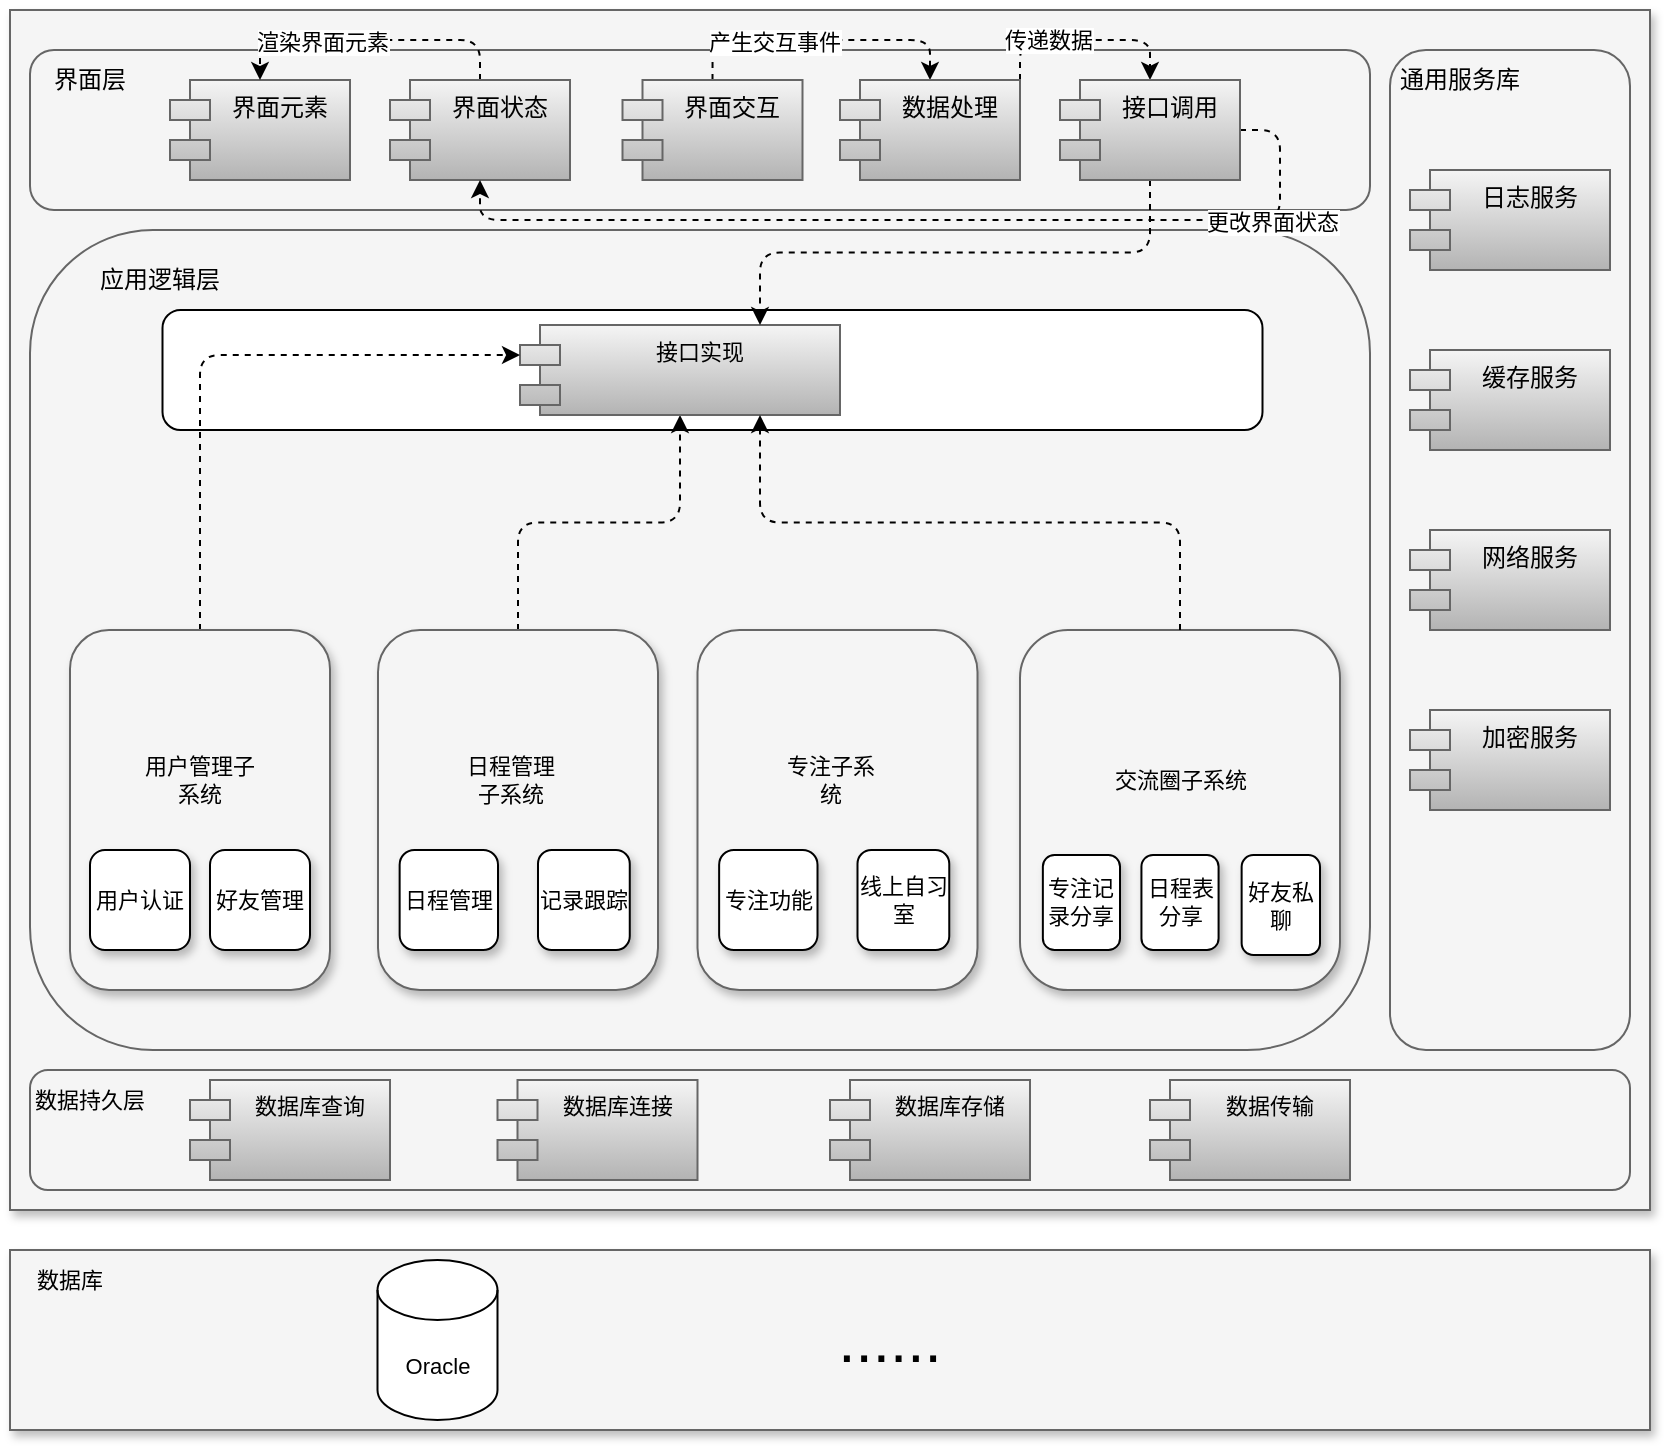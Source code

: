 <mxfile version="21.2.8" type="device">
  <diagram id="wFE0QG_FPsp0jaGvCLVb" name="Page-1">
    <mxGraphModel dx="1195" dy="736" grid="1" gridSize="10" guides="1" tooltips="1" connect="1" arrows="1" fold="1" page="1" pageScale="1" pageWidth="850" pageHeight="1100" math="0" shadow="0">
      <root>
        <mxCell id="0" />
        <mxCell id="1" parent="0" />
        <mxCell id="2scb_sNfYdC6oyezzkTs-1" value="" style="rounded=0;whiteSpace=wrap;html=1;glass=0;shadow=1;fillColor=#f5f5f5;fontColor=#333333;strokeColor=#666666;" parent="1" vertex="1">
          <mxGeometry x="20" y="30" width="820" height="600" as="geometry" />
        </mxCell>
        <mxCell id="2scb_sNfYdC6oyezzkTs-5" value="" style="rounded=1;whiteSpace=wrap;html=1;fillColor=#f5f5f5;fontColor=#333333;strokeColor=#666666;" parent="1" vertex="1">
          <mxGeometry x="30" y="50" width="670" height="80" as="geometry" />
        </mxCell>
        <mxCell id="2scb_sNfYdC6oyezzkTs-6" value="" style="rounded=1;whiteSpace=wrap;html=1;fillColor=#f5f5f5;fontColor=#333333;strokeColor=#666666;" parent="1" vertex="1">
          <mxGeometry x="710" y="50" width="120" height="500" as="geometry" />
        </mxCell>
        <mxCell id="2scb_sNfYdC6oyezzkTs-7" value="" style="rounded=0;whiteSpace=wrap;html=1;shadow=1;fillColor=#f5f5f5;fontColor=#333333;strokeColor=#666666;" parent="1" vertex="1">
          <mxGeometry x="20" y="650" width="820" height="90" as="geometry" />
        </mxCell>
        <mxCell id="2scb_sNfYdC6oyezzkTs-8" value="界面层" style="text;html=1;strokeColor=none;fillColor=none;align=center;verticalAlign=middle;whiteSpace=wrap;rounded=0;" parent="1" vertex="1">
          <mxGeometry x="30" y="50" width="60" height="30" as="geometry" />
        </mxCell>
        <mxCell id="2scb_sNfYdC6oyezzkTs-9" value="通用服务库" style="text;html=1;strokeColor=none;fillColor=none;align=center;verticalAlign=middle;whiteSpace=wrap;rounded=0;" parent="1" vertex="1">
          <mxGeometry x="710" y="50" width="70" height="30" as="geometry" />
        </mxCell>
        <mxCell id="2scb_sNfYdC6oyezzkTs-10" value="界面元素" style="shape=module;align=left;spacingLeft=20;align=center;verticalAlign=top;whiteSpace=wrap;html=1;shadow=0;fillColor=#f5f5f5;gradientColor=#b3b3b3;strokeColor=#666666;" parent="1" vertex="1">
          <mxGeometry x="100" y="65" width="90" height="50" as="geometry" />
        </mxCell>
        <mxCell id="2scb_sNfYdC6oyezzkTs-28" style="edgeStyle=orthogonalEdgeStyle;rounded=1;orthogonalLoop=1;jettySize=auto;html=1;exitX=0.5;exitY=0;exitDx=0;exitDy=0;entryX=0.5;entryY=0;entryDx=0;entryDy=0;dashed=1;" parent="1" source="2scb_sNfYdC6oyezzkTs-11" target="2scb_sNfYdC6oyezzkTs-10" edge="1">
          <mxGeometry relative="1" as="geometry" />
        </mxCell>
        <mxCell id="2scb_sNfYdC6oyezzkTs-29" value="渲染界面元素" style="edgeLabel;html=1;align=center;verticalAlign=middle;resizable=0;points=[];" parent="2scb_sNfYdC6oyezzkTs-28" vertex="1" connectable="0">
          <mxGeometry x="0.317" y="1" relative="1" as="geometry">
            <mxPoint as="offset" />
          </mxGeometry>
        </mxCell>
        <mxCell id="2scb_sNfYdC6oyezzkTs-11" value="界面状态" style="shape=module;align=left;spacingLeft=20;align=center;verticalAlign=top;whiteSpace=wrap;html=1;fillColor=#f5f5f5;gradientColor=#b3b3b3;strokeColor=#666666;" parent="1" vertex="1">
          <mxGeometry x="210" y="65" width="90" height="50" as="geometry" />
        </mxCell>
        <mxCell id="2scb_sNfYdC6oyezzkTs-30" style="edgeStyle=orthogonalEdgeStyle;rounded=1;orthogonalLoop=1;jettySize=auto;html=1;exitX=0.5;exitY=0;exitDx=0;exitDy=0;entryX=0.5;entryY=0;entryDx=0;entryDy=0;dashed=1;" parent="1" source="2scb_sNfYdC6oyezzkTs-13" target="2scb_sNfYdC6oyezzkTs-14" edge="1">
          <mxGeometry relative="1" as="geometry" />
        </mxCell>
        <mxCell id="2scb_sNfYdC6oyezzkTs-31" value="产生交互事件" style="edgeLabel;html=1;align=center;verticalAlign=middle;resizable=0;points=[];" parent="2scb_sNfYdC6oyezzkTs-30" vertex="1" connectable="0">
          <mxGeometry x="-0.327" y="-1" relative="1" as="geometry">
            <mxPoint as="offset" />
          </mxGeometry>
        </mxCell>
        <mxCell id="2scb_sNfYdC6oyezzkTs-13" value="界面交互" style="shape=module;align=left;spacingLeft=20;align=center;verticalAlign=top;whiteSpace=wrap;html=1;fillColor=#f5f5f5;gradientColor=#b3b3b3;strokeColor=#666666;" parent="1" vertex="1">
          <mxGeometry x="326.25" y="65" width="90" height="50" as="geometry" />
        </mxCell>
        <mxCell id="2scb_sNfYdC6oyezzkTs-33" style="edgeStyle=orthogonalEdgeStyle;orthogonalLoop=1;jettySize=auto;html=1;exitX=1;exitY=0;exitDx=0;exitDy=0;entryX=0.5;entryY=0;entryDx=0;entryDy=0;dashed=1;rounded=1;" parent="1" source="2scb_sNfYdC6oyezzkTs-14" target="0-wflDee1ZiXb8rtlz76-5" edge="1">
          <mxGeometry relative="1" as="geometry">
            <mxPoint x="490" y="65" as="targetPoint" />
          </mxGeometry>
        </mxCell>
        <mxCell id="2scb_sNfYdC6oyezzkTs-34" value="传递数据" style="edgeLabel;html=1;align=center;verticalAlign=middle;resizable=0;points=[];" parent="2scb_sNfYdC6oyezzkTs-33" vertex="1" connectable="0">
          <mxGeometry x="-0.36" relative="1" as="geometry">
            <mxPoint as="offset" />
          </mxGeometry>
        </mxCell>
        <mxCell id="2scb_sNfYdC6oyezzkTs-14" value="数据处理" style="shape=module;align=left;spacingLeft=20;align=center;verticalAlign=top;whiteSpace=wrap;html=1;fillColor=#f5f5f5;gradientColor=#b3b3b3;strokeColor=#666666;" parent="1" vertex="1">
          <mxGeometry x="435" y="65" width="90" height="50" as="geometry" />
        </mxCell>
        <mxCell id="2scb_sNfYdC6oyezzkTs-16" value="日志服务" style="shape=module;align=left;spacingLeft=20;align=center;verticalAlign=top;whiteSpace=wrap;html=1;fillColor=#f5f5f5;gradientColor=#b3b3b3;strokeColor=#666666;" parent="1" vertex="1">
          <mxGeometry x="720" y="110" width="100" height="50" as="geometry" />
        </mxCell>
        <mxCell id="2scb_sNfYdC6oyezzkTs-17" value="缓存服务" style="shape=module;align=left;spacingLeft=20;align=center;verticalAlign=top;whiteSpace=wrap;html=1;fillColor=#f5f5f5;gradientColor=#b3b3b3;strokeColor=#666666;" parent="1" vertex="1">
          <mxGeometry x="720" y="200" width="100" height="50" as="geometry" />
        </mxCell>
        <mxCell id="2scb_sNfYdC6oyezzkTs-18" value="网络服务" style="shape=module;align=left;spacingLeft=20;align=center;verticalAlign=top;whiteSpace=wrap;html=1;fillColor=#f5f5f5;gradientColor=#b3b3b3;strokeColor=#666666;" parent="1" vertex="1">
          <mxGeometry x="720" y="290" width="100" height="50" as="geometry" />
        </mxCell>
        <mxCell id="2scb_sNfYdC6oyezzkTs-19" value="加密服务" style="shape=module;align=left;spacingLeft=20;align=center;verticalAlign=top;whiteSpace=wrap;html=1;fillColor=#f5f5f5;gradientColor=#b3b3b3;strokeColor=#666666;" parent="1" vertex="1">
          <mxGeometry x="720" y="380" width="100" height="50" as="geometry" />
        </mxCell>
        <mxCell id="2scb_sNfYdC6oyezzkTs-20" value="" style="rounded=1;whiteSpace=wrap;html=1;fillColor=#f5f5f5;fontColor=#333333;strokeColor=#666666;gradientColor=none;" parent="1" vertex="1">
          <mxGeometry x="30" y="140" width="670" height="410" as="geometry" />
        </mxCell>
        <mxCell id="2scb_sNfYdC6oyezzkTs-21" value="应用逻辑层" style="text;html=1;strokeColor=none;fillColor=none;align=center;verticalAlign=middle;whiteSpace=wrap;rounded=0;" parent="1" vertex="1">
          <mxGeometry x="50" y="150" width="90" height="30" as="geometry" />
        </mxCell>
        <mxCell id="2scb_sNfYdC6oyezzkTs-49" value="" style="rounded=1;whiteSpace=wrap;html=1;fontFamily=Helvetica;fontSize=11;fontColor=default;" parent="1" vertex="1">
          <mxGeometry x="96.25" y="180" width="550" height="60" as="geometry" />
        </mxCell>
        <mxCell id="2scb_sNfYdC6oyezzkTs-85" style="edgeStyle=orthogonalEdgeStyle;shape=connector;rounded=1;orthogonalLoop=1;jettySize=auto;html=1;exitX=0.5;exitY=0;exitDx=0;exitDy=0;entryX=0.5;entryY=1;entryDx=0;entryDy=0;dashed=1;labelBackgroundColor=default;strokeColor=default;fontFamily=Helvetica;fontSize=11;fontColor=default;endArrow=classic;" parent="1" source="2scb_sNfYdC6oyezzkTs-51" target="2scb_sNfYdC6oyezzkTs-79" edge="1">
          <mxGeometry relative="1" as="geometry" />
        </mxCell>
        <mxCell id="2scb_sNfYdC6oyezzkTs-79" value="接口实现" style="shape=module;align=left;spacingLeft=20;align=center;verticalAlign=top;whiteSpace=wrap;html=1;fontFamily=Helvetica;fontSize=11;fillColor=#f5f5f5;gradientColor=#b3b3b3;strokeColor=#666666;" parent="1" vertex="1">
          <mxGeometry x="275" y="187.5" width="160" height="45" as="geometry" />
        </mxCell>
        <mxCell id="2scb_sNfYdC6oyezzkTs-81" style="edgeStyle=orthogonalEdgeStyle;shape=connector;rounded=1;orthogonalLoop=1;jettySize=auto;html=1;exitX=0.5;exitY=0;exitDx=0;exitDy=0;entryX=0;entryY=0;entryDx=0;entryDy=15;entryPerimeter=0;dashed=1;labelBackgroundColor=default;strokeColor=default;fontFamily=Helvetica;fontSize=11;fontColor=default;endArrow=classic;" parent="1" source="2scb_sNfYdC6oyezzkTs-48" target="2scb_sNfYdC6oyezzkTs-79" edge="1">
          <mxGeometry relative="1" as="geometry" />
        </mxCell>
        <mxCell id="2scb_sNfYdC6oyezzkTs-89" value="" style="rounded=1;whiteSpace=wrap;html=1;fontFamily=Helvetica;fontSize=11;fontColor=#333333;fillColor=#f5f5f5;strokeColor=#666666;" parent="1" vertex="1">
          <mxGeometry x="30" y="560" width="800" height="60" as="geometry" />
        </mxCell>
        <mxCell id="2scb_sNfYdC6oyezzkTs-90" value="数据持久层" style="text;html=1;strokeColor=none;fillColor=none;align=center;verticalAlign=middle;whiteSpace=wrap;rounded=0;fontSize=11;fontFamily=Helvetica;fontColor=default;" parent="1" vertex="1">
          <mxGeometry x="30" y="560" width="60" height="30" as="geometry" />
        </mxCell>
        <mxCell id="2scb_sNfYdC6oyezzkTs-91" value="数据库查询" style="shape=module;align=left;spacingLeft=20;align=center;verticalAlign=top;whiteSpace=wrap;html=1;fontFamily=Helvetica;fontSize=11;fillColor=#f5f5f5;gradientColor=#b3b3b3;strokeColor=#666666;" parent="1" vertex="1">
          <mxGeometry x="110" y="565" width="100" height="50" as="geometry" />
        </mxCell>
        <mxCell id="2scb_sNfYdC6oyezzkTs-92" value="数据库连接" style="shape=module;align=left;spacingLeft=20;align=center;verticalAlign=top;whiteSpace=wrap;html=1;fontFamily=Helvetica;fontSize=11;fillColor=#f5f5f5;gradientColor=#b3b3b3;strokeColor=#666666;" parent="1" vertex="1">
          <mxGeometry x="263.75" y="565" width="100" height="50" as="geometry" />
        </mxCell>
        <mxCell id="2scb_sNfYdC6oyezzkTs-93" value="数据库存储" style="shape=module;align=left;spacingLeft=20;align=center;verticalAlign=top;whiteSpace=wrap;html=1;fontFamily=Helvetica;fontSize=11;fillColor=#f5f5f5;gradientColor=#b3b3b3;strokeColor=#666666;" parent="1" vertex="1">
          <mxGeometry x="430" y="565" width="100" height="50" as="geometry" />
        </mxCell>
        <mxCell id="2scb_sNfYdC6oyezzkTs-94" value="数据传输" style="shape=module;align=left;spacingLeft=20;align=center;verticalAlign=top;whiteSpace=wrap;html=1;fontFamily=Helvetica;fontSize=11;fillColor=#f5f5f5;gradientColor=#b3b3b3;strokeColor=#666666;" parent="1" vertex="1">
          <mxGeometry x="590" y="565" width="100" height="50" as="geometry" />
        </mxCell>
        <mxCell id="2scb_sNfYdC6oyezzkTs-96" value="数据库" style="text;html=1;strokeColor=none;fillColor=none;align=center;verticalAlign=middle;whiteSpace=wrap;rounded=0;fontSize=11;fontFamily=Helvetica;fontColor=default;" parent="1" vertex="1">
          <mxGeometry x="20" y="650" width="60" height="30" as="geometry" />
        </mxCell>
        <mxCell id="2scb_sNfYdC6oyezzkTs-97" value="Oracle" style="shape=cylinder3;whiteSpace=wrap;html=1;boundedLbl=1;backgroundOutline=1;size=15;fontFamily=Helvetica;fontSize=11;fontColor=default;" parent="1" vertex="1">
          <mxGeometry x="203.75" y="655" width="60" height="80" as="geometry" />
        </mxCell>
        <mxCell id="2scb_sNfYdC6oyezzkTs-99" value="&lt;p style=&quot;font-size: 31px;&quot;&gt;......&lt;/p&gt;" style="text;html=1;strokeColor=none;fillColor=none;align=center;verticalAlign=middle;whiteSpace=wrap;rounded=0;fontSize=11;fontFamily=Helvetica;fontColor=default;" parent="1" vertex="1">
          <mxGeometry x="430" y="680" width="60" height="30" as="geometry" />
        </mxCell>
        <mxCell id="0-wflDee1ZiXb8rtlz76-1" value="" style="group" vertex="1" connectable="0" parent="1">
          <mxGeometry x="50" y="340" width="130" height="180" as="geometry" />
        </mxCell>
        <mxCell id="2scb_sNfYdC6oyezzkTs-48" value="" style="rounded=1;whiteSpace=wrap;html=1;fontFamily=Helvetica;fontSize=11;fontColor=#333333;glass=0;shadow=1;fillColor=#f5f5f5;strokeColor=#666666;" parent="0-wflDee1ZiXb8rtlz76-1" vertex="1">
          <mxGeometry width="130" height="180" as="geometry" />
        </mxCell>
        <mxCell id="2scb_sNfYdC6oyezzkTs-53" value="用户管理子系统" style="text;html=1;strokeColor=none;fillColor=none;align=center;verticalAlign=middle;whiteSpace=wrap;rounded=0;fontSize=11;fontFamily=Helvetica;fontColor=default;" parent="0-wflDee1ZiXb8rtlz76-1" vertex="1">
          <mxGeometry x="35" y="60.0" width="60" height="30.0" as="geometry" />
        </mxCell>
        <mxCell id="2scb_sNfYdC6oyezzkTs-57" value="用户认证" style="rounded=1;whiteSpace=wrap;html=1;fontFamily=Helvetica;fontSize=11;fontColor=default;shadow=1;" parent="0-wflDee1ZiXb8rtlz76-1" vertex="1">
          <mxGeometry x="10" y="110.0" width="50" height="50" as="geometry" />
        </mxCell>
        <mxCell id="2scb_sNfYdC6oyezzkTs-58" value="好友管理" style="rounded=1;whiteSpace=wrap;html=1;fontFamily=Helvetica;fontSize=11;fontColor=default;shadow=1;" parent="0-wflDee1ZiXb8rtlz76-1" vertex="1">
          <mxGeometry x="70" y="110.0" width="50" height="50" as="geometry" />
        </mxCell>
        <mxCell id="0-wflDee1ZiXb8rtlz76-2" value="" style="group" vertex="1" connectable="0" parent="1">
          <mxGeometry x="204" y="340" width="140" height="180" as="geometry" />
        </mxCell>
        <mxCell id="2scb_sNfYdC6oyezzkTs-51" value="" style="rounded=1;whiteSpace=wrap;html=1;fontFamily=Helvetica;fontSize=11;fontColor=#333333;glass=0;shadow=1;fillColor=#f5f5f5;strokeColor=#666666;" parent="0-wflDee1ZiXb8rtlz76-2" vertex="1">
          <mxGeometry width="140" height="180" as="geometry" />
        </mxCell>
        <mxCell id="2scb_sNfYdC6oyezzkTs-54" value="日程管理子系统" style="text;html=1;strokeColor=none;fillColor=none;align=center;verticalAlign=middle;whiteSpace=wrap;rounded=0;fontSize=11;fontFamily=Helvetica;fontColor=default;" parent="0-wflDee1ZiXb8rtlz76-2" vertex="1">
          <mxGeometry x="43.272" y="60" width="47.206" height="30" as="geometry" />
        </mxCell>
        <mxCell id="2scb_sNfYdC6oyezzkTs-59" value="日程管理" style="rounded=1;whiteSpace=wrap;html=1;fontFamily=Helvetica;fontSize=11;fontColor=default;shadow=1;" parent="0-wflDee1ZiXb8rtlz76-2" vertex="1">
          <mxGeometry x="10.82" y="110" width="49.18" height="50" as="geometry" />
        </mxCell>
        <mxCell id="2scb_sNfYdC6oyezzkTs-62" value="记录跟踪" style="rounded=1;whiteSpace=wrap;html=1;fontFamily=Helvetica;fontSize=11;fontColor=default;shadow=1;" parent="0-wflDee1ZiXb8rtlz76-2" vertex="1">
          <mxGeometry x="80" y="110" width="45.88" height="50" as="geometry" />
        </mxCell>
        <mxCell id="0-wflDee1ZiXb8rtlz76-3" value="" style="group" vertex="1" connectable="0" parent="1">
          <mxGeometry x="525" y="340" width="160" height="180" as="geometry" />
        </mxCell>
        <mxCell id="2scb_sNfYdC6oyezzkTs-52" value="" style="rounded=1;whiteSpace=wrap;html=1;fontFamily=Helvetica;fontSize=11;fontColor=#333333;glass=0;shadow=1;fillColor=#f5f5f5;strokeColor=#666666;" parent="0-wflDee1ZiXb8rtlz76-3" vertex="1">
          <mxGeometry width="160" height="180" as="geometry" />
        </mxCell>
        <mxCell id="2scb_sNfYdC6oyezzkTs-55" value="交流圈子系统" style="text;html=1;strokeColor=none;fillColor=none;align=center;verticalAlign=middle;whiteSpace=wrap;rounded=0;fontSize=11;fontFamily=Helvetica;fontColor=default;" parent="0-wflDee1ZiXb8rtlz76-3" vertex="1">
          <mxGeometry x="45.714" y="60" width="68.571" height="30" as="geometry" />
        </mxCell>
        <mxCell id="2scb_sNfYdC6oyezzkTs-63" value="专注记录分享" style="rounded=1;whiteSpace=wrap;html=1;fontFamily=Helvetica;fontSize=11;fontColor=default;shadow=1;" parent="0-wflDee1ZiXb8rtlz76-3" vertex="1">
          <mxGeometry x="11.43" y="112.5" width="38.57" height="47.5" as="geometry" />
        </mxCell>
        <mxCell id="2scb_sNfYdC6oyezzkTs-64" value="日程表分享" style="rounded=1;whiteSpace=wrap;html=1;fontFamily=Helvetica;fontSize=11;fontColor=default;shadow=1;" parent="0-wflDee1ZiXb8rtlz76-3" vertex="1">
          <mxGeometry x="60.72" y="112.5" width="38.57" height="47.5" as="geometry" />
        </mxCell>
        <mxCell id="0-wflDee1ZiXb8rtlz76-14" value="好友私聊" style="rounded=1;whiteSpace=wrap;html=1;fontFamily=Helvetica;fontSize=11;fontColor=default;shadow=1;" vertex="1" parent="0-wflDee1ZiXb8rtlz76-3">
          <mxGeometry x="110.82" y="112.5" width="39.18" height="50" as="geometry" />
        </mxCell>
        <mxCell id="0-wflDee1ZiXb8rtlz76-4" style="rounded=1;orthogonalLoop=1;jettySize=auto;html=1;exitX=0.5;exitY=0;exitDx=0;exitDy=0;entryX=0.75;entryY=1;entryDx=0;entryDy=0;edgeStyle=orthogonalEdgeStyle;dashed=1;" edge="1" parent="1" source="2scb_sNfYdC6oyezzkTs-52" target="2scb_sNfYdC6oyezzkTs-79">
          <mxGeometry relative="1" as="geometry" />
        </mxCell>
        <mxCell id="0-wflDee1ZiXb8rtlz76-6" style="edgeStyle=orthogonalEdgeStyle;rounded=1;orthogonalLoop=1;jettySize=auto;html=1;exitX=0.5;exitY=1;exitDx=0;exitDy=0;entryX=0.75;entryY=0;entryDx=0;entryDy=0;dashed=1;" edge="1" parent="1" source="0-wflDee1ZiXb8rtlz76-5" target="2scb_sNfYdC6oyezzkTs-79">
          <mxGeometry relative="1" as="geometry" />
        </mxCell>
        <mxCell id="0-wflDee1ZiXb8rtlz76-7" style="edgeStyle=orthogonalEdgeStyle;rounded=1;orthogonalLoop=1;jettySize=auto;html=1;exitX=1;exitY=0.5;exitDx=0;exitDy=0;entryX=0.5;entryY=1;entryDx=0;entryDy=0;dashed=1;" edge="1" parent="1" source="0-wflDee1ZiXb8rtlz76-5" target="2scb_sNfYdC6oyezzkTs-11">
          <mxGeometry relative="1" as="geometry" />
        </mxCell>
        <mxCell id="0-wflDee1ZiXb8rtlz76-8" value="更改界面状态" style="edgeLabel;html=1;align=center;verticalAlign=middle;resizable=0;points=[];" vertex="1" connectable="0" parent="0-wflDee1ZiXb8rtlz76-7">
          <mxGeometry x="-0.715" y="1" relative="1" as="geometry">
            <mxPoint as="offset" />
          </mxGeometry>
        </mxCell>
        <mxCell id="0-wflDee1ZiXb8rtlz76-5" value="接口调用" style="shape=module;align=left;spacingLeft=20;align=center;verticalAlign=top;whiteSpace=wrap;html=1;fillColor=#f5f5f5;gradientColor=#b3b3b3;strokeColor=#666666;" vertex="1" parent="1">
          <mxGeometry x="545" y="65" width="90" height="50" as="geometry" />
        </mxCell>
        <mxCell id="0-wflDee1ZiXb8rtlz76-9" value="" style="group" vertex="1" connectable="0" parent="1">
          <mxGeometry x="363.75" y="340" width="140" height="180" as="geometry" />
        </mxCell>
        <mxCell id="0-wflDee1ZiXb8rtlz76-10" value="" style="rounded=1;whiteSpace=wrap;html=1;fontFamily=Helvetica;fontSize=11;fontColor=#333333;glass=0;shadow=1;fillColor=#f5f5f5;strokeColor=#666666;" vertex="1" parent="0-wflDee1ZiXb8rtlz76-9">
          <mxGeometry width="140" height="180" as="geometry" />
        </mxCell>
        <mxCell id="0-wflDee1ZiXb8rtlz76-11" value="专注子系统" style="text;html=1;strokeColor=none;fillColor=none;align=center;verticalAlign=middle;whiteSpace=wrap;rounded=0;fontSize=11;fontFamily=Helvetica;fontColor=default;" vertex="1" parent="0-wflDee1ZiXb8rtlz76-9">
          <mxGeometry x="43.272" y="60" width="47.206" height="30" as="geometry" />
        </mxCell>
        <mxCell id="0-wflDee1ZiXb8rtlz76-12" value="专注功能" style="rounded=1;whiteSpace=wrap;html=1;fontFamily=Helvetica;fontSize=11;fontColor=default;shadow=1;" vertex="1" parent="0-wflDee1ZiXb8rtlz76-9">
          <mxGeometry x="10.82" y="110" width="49.18" height="50" as="geometry" />
        </mxCell>
        <mxCell id="0-wflDee1ZiXb8rtlz76-13" value="线上自习室" style="rounded=1;whiteSpace=wrap;html=1;fontFamily=Helvetica;fontSize=11;fontColor=default;shadow=1;" vertex="1" parent="0-wflDee1ZiXb8rtlz76-9">
          <mxGeometry x="80" y="110" width="45.88" height="50" as="geometry" />
        </mxCell>
      </root>
    </mxGraphModel>
  </diagram>
</mxfile>
